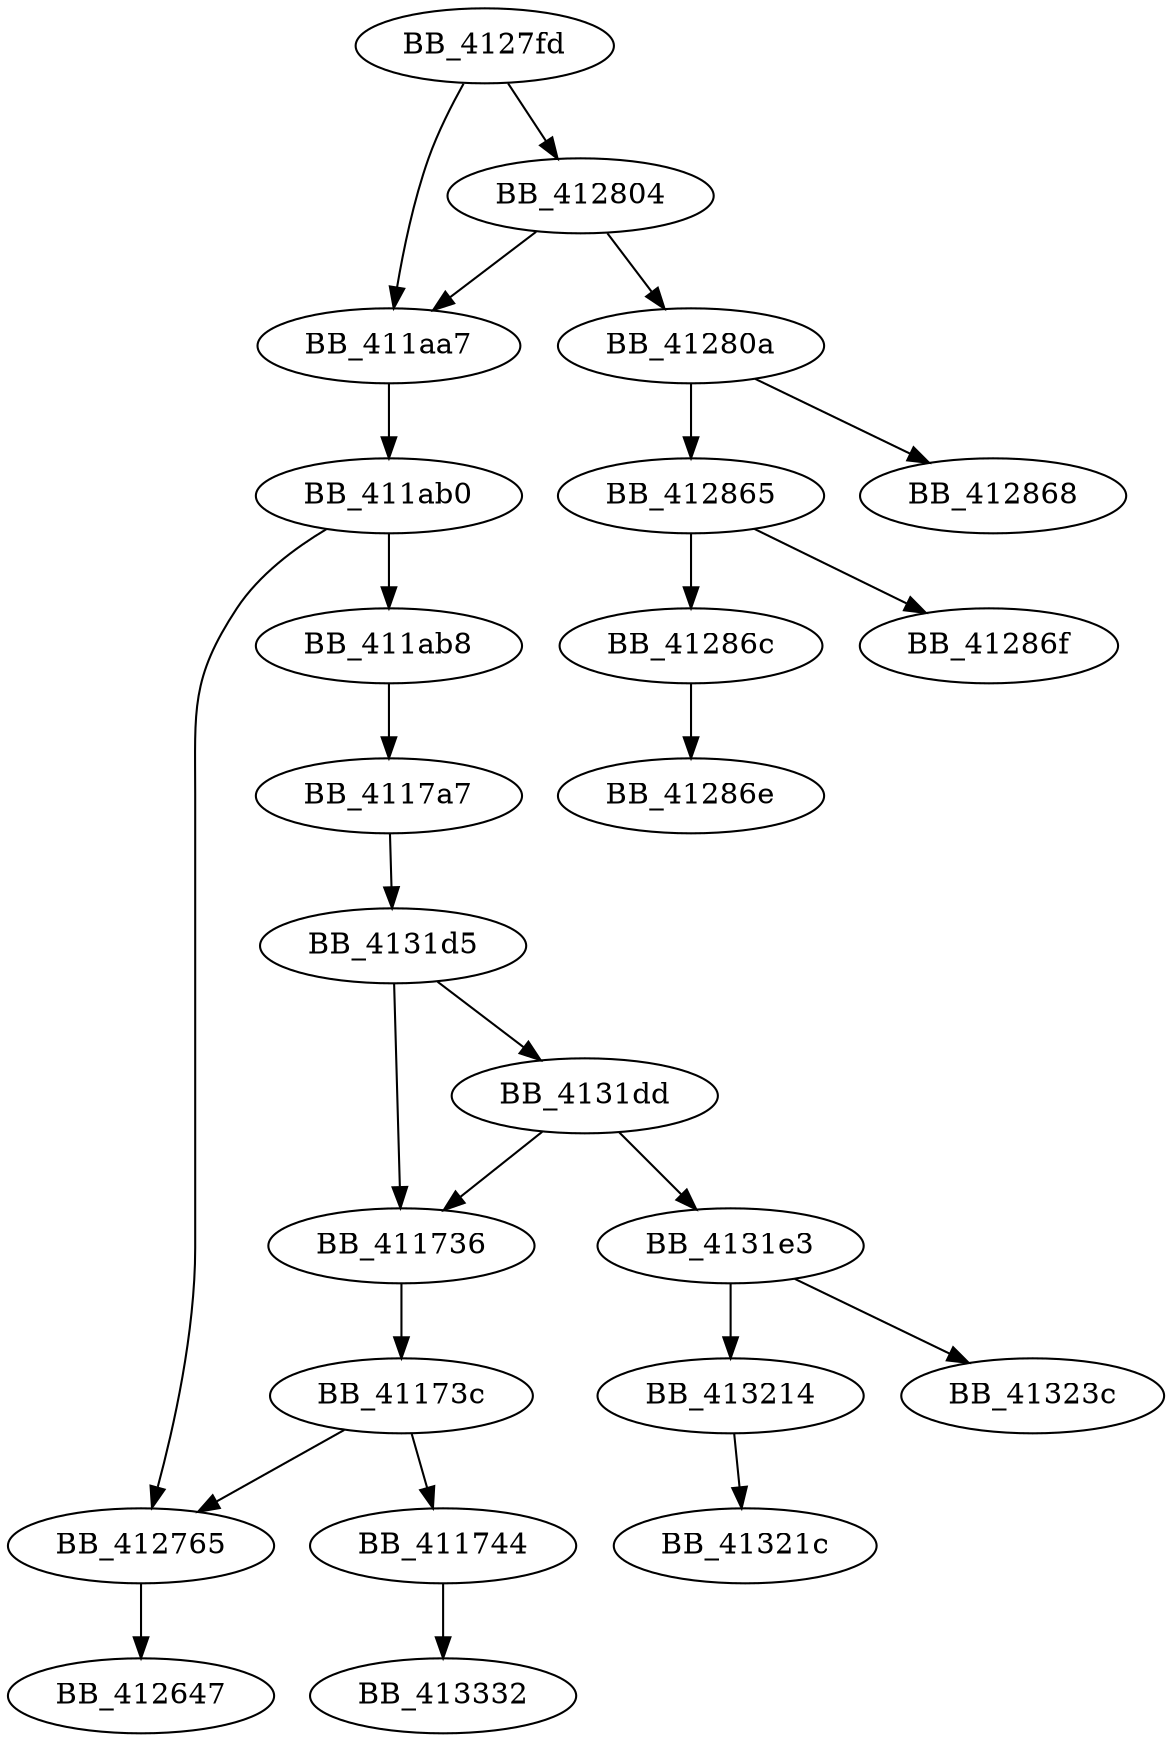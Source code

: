 DiGraph sub_4127FD{
BB_411736->BB_41173c
BB_41173c->BB_411744
BB_41173c->BB_412765
BB_411744->BB_413332
BB_4117a7->BB_4131d5
BB_411aa7->BB_411ab0
BB_411ab0->BB_411ab8
BB_411ab0->BB_412765
BB_411ab8->BB_4117a7
BB_412765->BB_412647
BB_4127fd->BB_411aa7
BB_4127fd->BB_412804
BB_412804->BB_411aa7
BB_412804->BB_41280a
BB_41280a->BB_412865
BB_41280a->BB_412868
BB_412865->BB_41286c
BB_412865->BB_41286f
BB_41286c->BB_41286e
BB_4131d5->BB_411736
BB_4131d5->BB_4131dd
BB_4131dd->BB_411736
BB_4131dd->BB_4131e3
BB_4131e3->BB_413214
BB_4131e3->BB_41323c
BB_413214->BB_41321c
}

